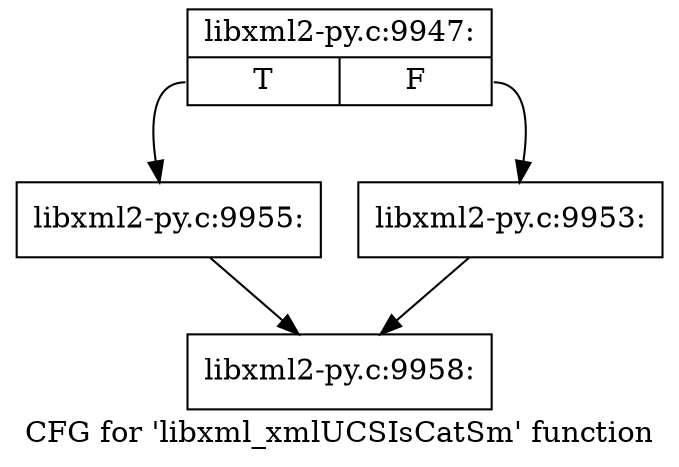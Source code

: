 digraph "CFG for 'libxml_xmlUCSIsCatSm' function" {
	label="CFG for 'libxml_xmlUCSIsCatSm' function";

	Node0x4583db0 [shape=record,label="{libxml2-py.c:9947:|{<s0>T|<s1>F}}"];
	Node0x4583db0:s0 -> Node0x4586c60;
	Node0x4583db0:s1 -> Node0x4586c10;
	Node0x4586c10 [shape=record,label="{libxml2-py.c:9953:}"];
	Node0x4586c10 -> Node0x4585870;
	Node0x4586c60 [shape=record,label="{libxml2-py.c:9955:}"];
	Node0x4586c60 -> Node0x4585870;
	Node0x4585870 [shape=record,label="{libxml2-py.c:9958:}"];
}
